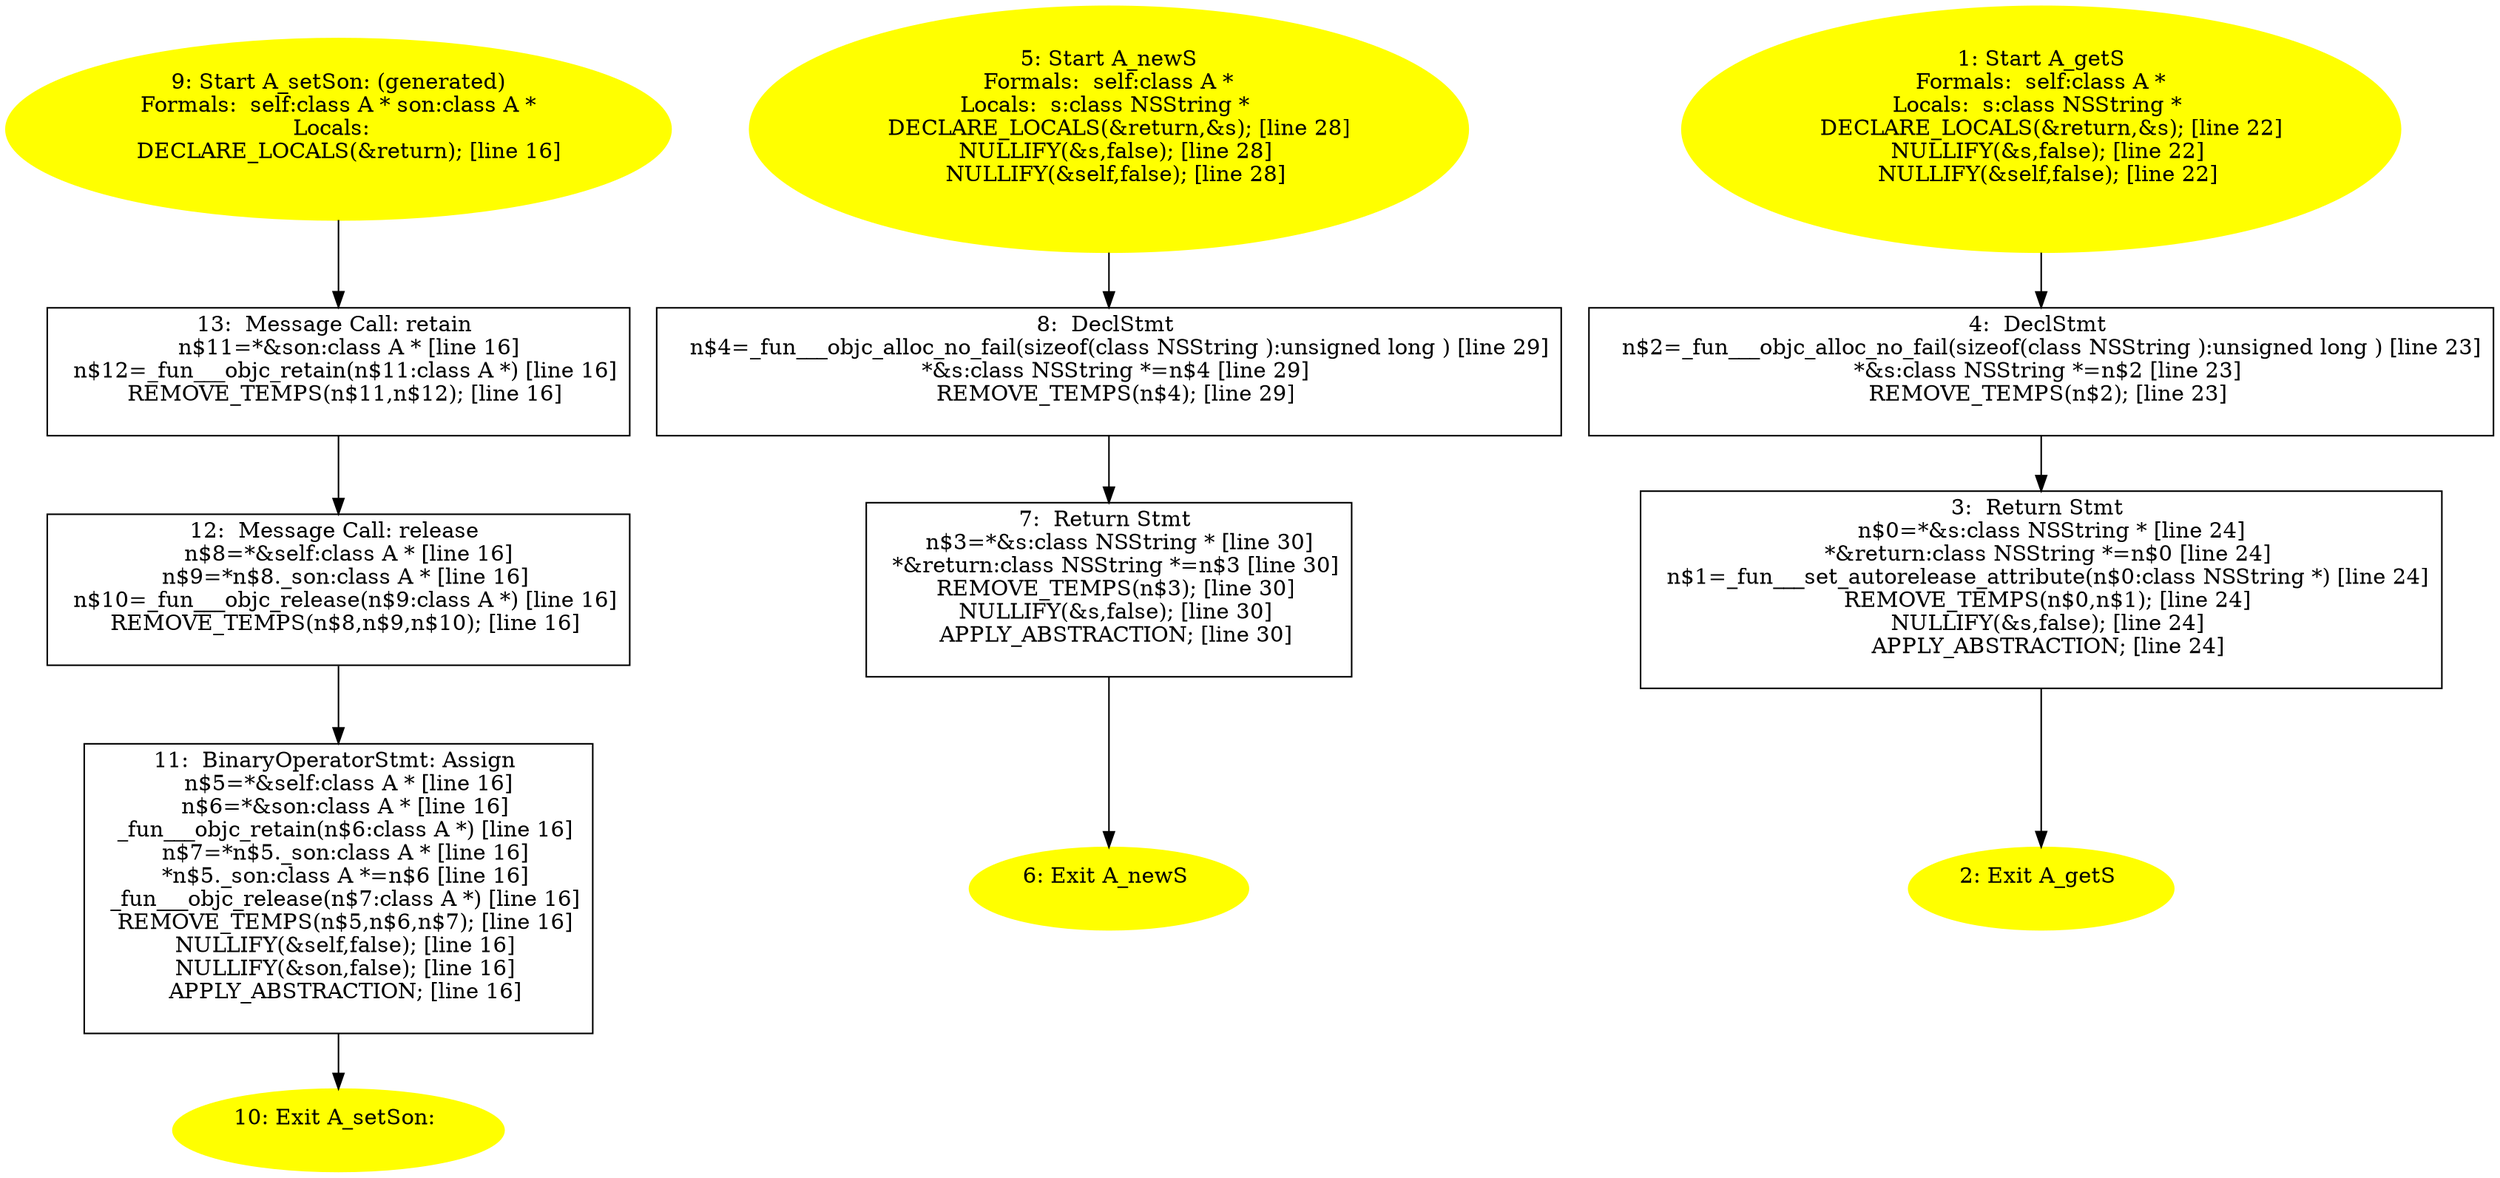 digraph iCFG {
13 [label="13:  Message Call: retain \n   n$11=*&son:class A * [line 16]\n  n$12=_fun___objc_retain(n$11:class A *) [line 16]\n  REMOVE_TEMPS(n$11,n$12); [line 16]\n " shape="box"]
	

	 13 -> 12 ;
12 [label="12:  Message Call: release \n   n$8=*&self:class A * [line 16]\n  n$9=*n$8._son:class A * [line 16]\n  n$10=_fun___objc_release(n$9:class A *) [line 16]\n  REMOVE_TEMPS(n$8,n$9,n$10); [line 16]\n " shape="box"]
	

	 12 -> 11 ;
11 [label="11:  BinaryOperatorStmt: Assign \n   n$5=*&self:class A * [line 16]\n  n$6=*&son:class A * [line 16]\n  _fun___objc_retain(n$6:class A *) [line 16]\n  n$7=*n$5._son:class A * [line 16]\n  *n$5._son:class A *=n$6 [line 16]\n  _fun___objc_release(n$7:class A *) [line 16]\n  REMOVE_TEMPS(n$5,n$6,n$7); [line 16]\n  NULLIFY(&self,false); [line 16]\n  NULLIFY(&son,false); [line 16]\n  APPLY_ABSTRACTION; [line 16]\n " shape="box"]
	

	 11 -> 10 ;
10 [label="10: Exit A_setSon: \n  " color=yellow style=filled]
	

9 [label="9: Start A_setSon: (generated)\nFormals:  self:class A * son:class A *\nLocals:  \n   DECLARE_LOCALS(&return); [line 16]\n " color=yellow style=filled]
	

	 9 -> 13 ;
8 [label="8:  DeclStmt \n   n$4=_fun___objc_alloc_no_fail(sizeof(class NSString ):unsigned long ) [line 29]\n  *&s:class NSString *=n$4 [line 29]\n  REMOVE_TEMPS(n$4); [line 29]\n " shape="box"]
	

	 8 -> 7 ;
7 [label="7:  Return Stmt \n   n$3=*&s:class NSString * [line 30]\n  *&return:class NSString *=n$3 [line 30]\n  REMOVE_TEMPS(n$3); [line 30]\n  NULLIFY(&s,false); [line 30]\n  APPLY_ABSTRACTION; [line 30]\n " shape="box"]
	

	 7 -> 6 ;
6 [label="6: Exit A_newS \n  " color=yellow style=filled]
	

5 [label="5: Start A_newS\nFormals:  self:class A *\nLocals:  s:class NSString * \n   DECLARE_LOCALS(&return,&s); [line 28]\n  NULLIFY(&s,false); [line 28]\n  NULLIFY(&self,false); [line 28]\n " color=yellow style=filled]
	

	 5 -> 8 ;
4 [label="4:  DeclStmt \n   n$2=_fun___objc_alloc_no_fail(sizeof(class NSString ):unsigned long ) [line 23]\n  *&s:class NSString *=n$2 [line 23]\n  REMOVE_TEMPS(n$2); [line 23]\n " shape="box"]
	

	 4 -> 3 ;
3 [label="3:  Return Stmt \n   n$0=*&s:class NSString * [line 24]\n  *&return:class NSString *=n$0 [line 24]\n  n$1=_fun___set_autorelease_attribute(n$0:class NSString *) [line 24]\n  REMOVE_TEMPS(n$0,n$1); [line 24]\n  NULLIFY(&s,false); [line 24]\n  APPLY_ABSTRACTION; [line 24]\n " shape="box"]
	

	 3 -> 2 ;
2 [label="2: Exit A_getS \n  " color=yellow style=filled]
	

1 [label="1: Start A_getS\nFormals:  self:class A *\nLocals:  s:class NSString * \n   DECLARE_LOCALS(&return,&s); [line 22]\n  NULLIFY(&s,false); [line 22]\n  NULLIFY(&self,false); [line 22]\n " color=yellow style=filled]
	

	 1 -> 4 ;
}
